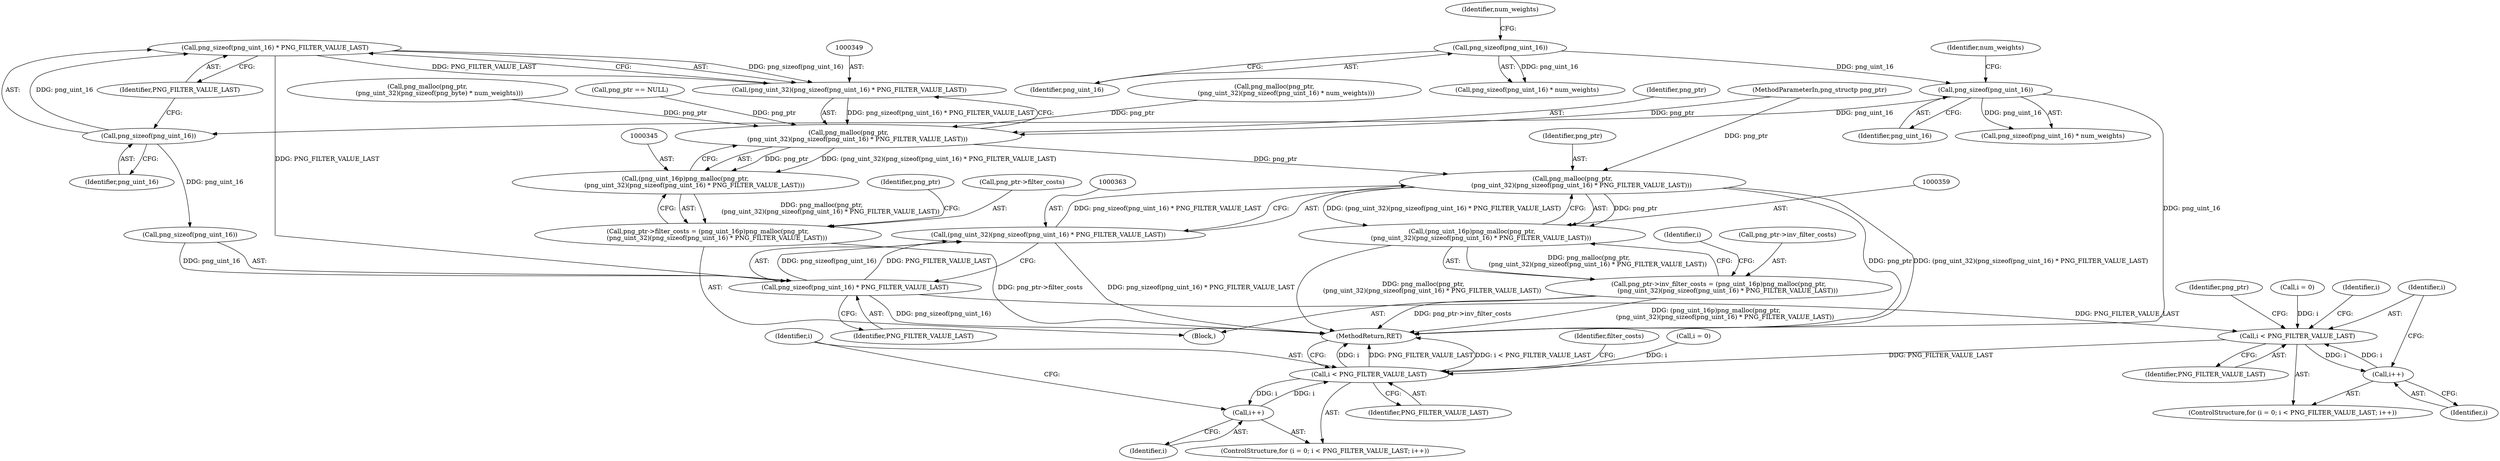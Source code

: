digraph "1_Chrome_7f3d85b096f66870a15b37c2f40b219b2e292693_26@API" {
"1000350" [label="(Call,png_sizeof(png_uint_16) * PNG_FILTER_VALUE_LAST)"];
"1000351" [label="(Call,png_sizeof(png_uint_16))"];
"1000241" [label="(Call,png_sizeof(png_uint_16))"];
"1000227" [label="(Call,png_sizeof(png_uint_16))"];
"1000348" [label="(Call,(png_uint_32)(png_sizeof(png_uint_16) * PNG_FILTER_VALUE_LAST))"];
"1000346" [label="(Call,png_malloc(png_ptr,\n         (png_uint_32)(png_sizeof(png_uint_16) * PNG_FILTER_VALUE_LAST)))"];
"1000344" [label="(Call,(png_uint_16p)png_malloc(png_ptr,\n         (png_uint_32)(png_sizeof(png_uint_16) * PNG_FILTER_VALUE_LAST)))"];
"1000340" [label="(Call,png_ptr->filter_costs = (png_uint_16p)png_malloc(png_ptr,\n         (png_uint_32)(png_sizeof(png_uint_16) * PNG_FILTER_VALUE_LAST)))"];
"1000360" [label="(Call,png_malloc(png_ptr,\n         (png_uint_32)(png_sizeof(png_uint_16) * PNG_FILTER_VALUE_LAST)))"];
"1000358" [label="(Call,(png_uint_16p)png_malloc(png_ptr,\n         (png_uint_32)(png_sizeof(png_uint_16) * PNG_FILTER_VALUE_LAST)))"];
"1000354" [label="(Call,png_ptr->inv_filter_costs = (png_uint_16p)png_malloc(png_ptr,\n         (png_uint_32)(png_sizeof(png_uint_16) * PNG_FILTER_VALUE_LAST)))"];
"1000364" [label="(Call,png_sizeof(png_uint_16) * PNG_FILTER_VALUE_LAST)"];
"1000362" [label="(Call,(png_uint_32)(png_sizeof(png_uint_16) * PNG_FILTER_VALUE_LAST))"];
"1000372" [label="(Call,i < PNG_FILTER_VALUE_LAST)"];
"1000375" [label="(Call,i++)"];
"1000395" [label="(Call,i < PNG_FILTER_VALUE_LAST)"];
"1000398" [label="(Call,i++)"];
"1000347" [label="(Identifier,png_ptr)"];
"1000361" [label="(Identifier,png_ptr)"];
"1000351" [label="(Call,png_sizeof(png_uint_16))"];
"1000227" [label="(Call,png_sizeof(png_uint_16))"];
"1000372" [label="(Call,i < PNG_FILTER_VALUE_LAST)"];
"1000404" [label="(Identifier,filter_costs)"];
"1000365" [label="(Call,png_sizeof(png_uint_16))"];
"1000362" [label="(Call,(png_uint_32)(png_sizeof(png_uint_16) * PNG_FILTER_VALUE_LAST))"];
"1000467" [label="(MethodReturn,RET)"];
"1000339" [label="(Block,)"];
"1000375" [label="(Call,i++)"];
"1000184" [label="(Call,png_malloc(png_ptr,\n            (png_uint_32)(png_sizeof(png_byte) * num_weights)))"];
"1000353" [label="(Identifier,PNG_FILTER_VALUE_LAST)"];
"1000370" [label="(Identifier,i)"];
"1000364" [label="(Call,png_sizeof(png_uint_16) * PNG_FILTER_VALUE_LAST)"];
"1000229" [label="(Identifier,num_weights)"];
"1000241" [label="(Call,png_sizeof(png_uint_16))"];
"1000340" [label="(Call,png_ptr->filter_costs = (png_uint_16p)png_malloc(png_ptr,\n         (png_uint_32)(png_sizeof(png_uint_16) * PNG_FILTER_VALUE_LAST)))"];
"1000373" [label="(Identifier,i)"];
"1000355" [label="(Call,png_ptr->inv_filter_costs)"];
"1000243" [label="(Identifier,num_weights)"];
"1000374" [label="(Identifier,PNG_FILTER_VALUE_LAST)"];
"1000393" [label="(Identifier,i)"];
"1000396" [label="(Identifier,i)"];
"1000392" [label="(Call,i = 0)"];
"1000356" [label="(Identifier,png_ptr)"];
"1000228" [label="(Identifier,png_uint_16)"];
"1000242" [label="(Identifier,png_uint_16)"];
"1000358" [label="(Call,(png_uint_16p)png_malloc(png_ptr,\n         (png_uint_32)(png_sizeof(png_uint_16) * PNG_FILTER_VALUE_LAST)))"];
"1000395" [label="(Call,i < PNG_FILTER_VALUE_LAST)"];
"1000367" [label="(Identifier,PNG_FILTER_VALUE_LAST)"];
"1000360" [label="(Call,png_malloc(png_ptr,\n         (png_uint_32)(png_sizeof(png_uint_16) * PNG_FILTER_VALUE_LAST)))"];
"1000115" [label="(Call,png_ptr == NULL)"];
"1000391" [label="(ControlStructure,for (i = 0; i < PNG_FILTER_VALUE_LAST; i++))"];
"1000350" [label="(Call,png_sizeof(png_uint_16) * PNG_FILTER_VALUE_LAST)"];
"1000104" [label="(MethodParameterIn,png_structp png_ptr)"];
"1000397" [label="(Identifier,PNG_FILTER_VALUE_LAST)"];
"1000341" [label="(Call,png_ptr->filter_costs)"];
"1000398" [label="(Call,i++)"];
"1000352" [label="(Identifier,png_uint_16)"];
"1000376" [label="(Identifier,i)"];
"1000354" [label="(Call,png_ptr->inv_filter_costs = (png_uint_16p)png_malloc(png_ptr,\n         (png_uint_32)(png_sizeof(png_uint_16) * PNG_FILTER_VALUE_LAST)))"];
"1000368" [label="(ControlStructure,for (i = 0; i < PNG_FILTER_VALUE_LAST; i++))"];
"1000226" [label="(Call,png_sizeof(png_uint_16) * num_weights)"];
"1000346" [label="(Call,png_malloc(png_ptr,\n         (png_uint_32)(png_sizeof(png_uint_16) * PNG_FILTER_VALUE_LAST)))"];
"1000381" [label="(Identifier,png_ptr)"];
"1000240" [label="(Call,png_sizeof(png_uint_16) * num_weights)"];
"1000344" [label="(Call,(png_uint_16p)png_malloc(png_ptr,\n         (png_uint_32)(png_sizeof(png_uint_16) * PNG_FILTER_VALUE_LAST)))"];
"1000348" [label="(Call,(png_uint_32)(png_sizeof(png_uint_16) * PNG_FILTER_VALUE_LAST))"];
"1000236" [label="(Call,png_malloc(png_ptr,\n            (png_uint_32)(png_sizeof(png_uint_16) * num_weights)))"];
"1000369" [label="(Call,i = 0)"];
"1000399" [label="(Identifier,i)"];
"1000350" -> "1000348"  [label="AST: "];
"1000350" -> "1000353"  [label="CFG: "];
"1000351" -> "1000350"  [label="AST: "];
"1000353" -> "1000350"  [label="AST: "];
"1000348" -> "1000350"  [label="CFG: "];
"1000350" -> "1000348"  [label="DDG: png_sizeof(png_uint_16)"];
"1000350" -> "1000348"  [label="DDG: PNG_FILTER_VALUE_LAST"];
"1000351" -> "1000350"  [label="DDG: png_uint_16"];
"1000350" -> "1000364"  [label="DDG: PNG_FILTER_VALUE_LAST"];
"1000351" -> "1000352"  [label="CFG: "];
"1000352" -> "1000351"  [label="AST: "];
"1000353" -> "1000351"  [label="CFG: "];
"1000241" -> "1000351"  [label="DDG: png_uint_16"];
"1000351" -> "1000365"  [label="DDG: png_uint_16"];
"1000241" -> "1000240"  [label="AST: "];
"1000241" -> "1000242"  [label="CFG: "];
"1000242" -> "1000241"  [label="AST: "];
"1000243" -> "1000241"  [label="CFG: "];
"1000241" -> "1000467"  [label="DDG: png_uint_16"];
"1000241" -> "1000240"  [label="DDG: png_uint_16"];
"1000227" -> "1000241"  [label="DDG: png_uint_16"];
"1000227" -> "1000226"  [label="AST: "];
"1000227" -> "1000228"  [label="CFG: "];
"1000228" -> "1000227"  [label="AST: "];
"1000229" -> "1000227"  [label="CFG: "];
"1000227" -> "1000226"  [label="DDG: png_uint_16"];
"1000348" -> "1000346"  [label="AST: "];
"1000349" -> "1000348"  [label="AST: "];
"1000346" -> "1000348"  [label="CFG: "];
"1000348" -> "1000346"  [label="DDG: png_sizeof(png_uint_16) * PNG_FILTER_VALUE_LAST"];
"1000346" -> "1000344"  [label="AST: "];
"1000347" -> "1000346"  [label="AST: "];
"1000344" -> "1000346"  [label="CFG: "];
"1000346" -> "1000344"  [label="DDG: png_ptr"];
"1000346" -> "1000344"  [label="DDG: (png_uint_32)(png_sizeof(png_uint_16) * PNG_FILTER_VALUE_LAST)"];
"1000236" -> "1000346"  [label="DDG: png_ptr"];
"1000184" -> "1000346"  [label="DDG: png_ptr"];
"1000115" -> "1000346"  [label="DDG: png_ptr"];
"1000104" -> "1000346"  [label="DDG: png_ptr"];
"1000346" -> "1000360"  [label="DDG: png_ptr"];
"1000344" -> "1000340"  [label="AST: "];
"1000345" -> "1000344"  [label="AST: "];
"1000340" -> "1000344"  [label="CFG: "];
"1000344" -> "1000340"  [label="DDG: png_malloc(png_ptr,\n         (png_uint_32)(png_sizeof(png_uint_16) * PNG_FILTER_VALUE_LAST))"];
"1000340" -> "1000339"  [label="AST: "];
"1000341" -> "1000340"  [label="AST: "];
"1000356" -> "1000340"  [label="CFG: "];
"1000340" -> "1000467"  [label="DDG: png_ptr->filter_costs"];
"1000360" -> "1000358"  [label="AST: "];
"1000360" -> "1000362"  [label="CFG: "];
"1000361" -> "1000360"  [label="AST: "];
"1000362" -> "1000360"  [label="AST: "];
"1000358" -> "1000360"  [label="CFG: "];
"1000360" -> "1000467"  [label="DDG: png_ptr"];
"1000360" -> "1000467"  [label="DDG: (png_uint_32)(png_sizeof(png_uint_16) * PNG_FILTER_VALUE_LAST)"];
"1000360" -> "1000358"  [label="DDG: png_ptr"];
"1000360" -> "1000358"  [label="DDG: (png_uint_32)(png_sizeof(png_uint_16) * PNG_FILTER_VALUE_LAST)"];
"1000104" -> "1000360"  [label="DDG: png_ptr"];
"1000362" -> "1000360"  [label="DDG: png_sizeof(png_uint_16) * PNG_FILTER_VALUE_LAST"];
"1000358" -> "1000354"  [label="AST: "];
"1000359" -> "1000358"  [label="AST: "];
"1000354" -> "1000358"  [label="CFG: "];
"1000358" -> "1000467"  [label="DDG: png_malloc(png_ptr,\n         (png_uint_32)(png_sizeof(png_uint_16) * PNG_FILTER_VALUE_LAST))"];
"1000358" -> "1000354"  [label="DDG: png_malloc(png_ptr,\n         (png_uint_32)(png_sizeof(png_uint_16) * PNG_FILTER_VALUE_LAST))"];
"1000354" -> "1000339"  [label="AST: "];
"1000355" -> "1000354"  [label="AST: "];
"1000370" -> "1000354"  [label="CFG: "];
"1000354" -> "1000467"  [label="DDG: (png_uint_16p)png_malloc(png_ptr,\n         (png_uint_32)(png_sizeof(png_uint_16) * PNG_FILTER_VALUE_LAST))"];
"1000354" -> "1000467"  [label="DDG: png_ptr->inv_filter_costs"];
"1000364" -> "1000362"  [label="AST: "];
"1000364" -> "1000367"  [label="CFG: "];
"1000365" -> "1000364"  [label="AST: "];
"1000367" -> "1000364"  [label="AST: "];
"1000362" -> "1000364"  [label="CFG: "];
"1000364" -> "1000467"  [label="DDG: png_sizeof(png_uint_16)"];
"1000364" -> "1000362"  [label="DDG: png_sizeof(png_uint_16)"];
"1000364" -> "1000362"  [label="DDG: PNG_FILTER_VALUE_LAST"];
"1000365" -> "1000364"  [label="DDG: png_uint_16"];
"1000364" -> "1000372"  [label="DDG: PNG_FILTER_VALUE_LAST"];
"1000363" -> "1000362"  [label="AST: "];
"1000362" -> "1000467"  [label="DDG: png_sizeof(png_uint_16) * PNG_FILTER_VALUE_LAST"];
"1000372" -> "1000368"  [label="AST: "];
"1000372" -> "1000374"  [label="CFG: "];
"1000373" -> "1000372"  [label="AST: "];
"1000374" -> "1000372"  [label="AST: "];
"1000381" -> "1000372"  [label="CFG: "];
"1000393" -> "1000372"  [label="CFG: "];
"1000375" -> "1000372"  [label="DDG: i"];
"1000369" -> "1000372"  [label="DDG: i"];
"1000372" -> "1000375"  [label="DDG: i"];
"1000372" -> "1000395"  [label="DDG: PNG_FILTER_VALUE_LAST"];
"1000375" -> "1000368"  [label="AST: "];
"1000375" -> "1000376"  [label="CFG: "];
"1000376" -> "1000375"  [label="AST: "];
"1000373" -> "1000375"  [label="CFG: "];
"1000395" -> "1000391"  [label="AST: "];
"1000395" -> "1000397"  [label="CFG: "];
"1000396" -> "1000395"  [label="AST: "];
"1000397" -> "1000395"  [label="AST: "];
"1000404" -> "1000395"  [label="CFG: "];
"1000467" -> "1000395"  [label="CFG: "];
"1000395" -> "1000467"  [label="DDG: i"];
"1000395" -> "1000467"  [label="DDG: PNG_FILTER_VALUE_LAST"];
"1000395" -> "1000467"  [label="DDG: i < PNG_FILTER_VALUE_LAST"];
"1000392" -> "1000395"  [label="DDG: i"];
"1000398" -> "1000395"  [label="DDG: i"];
"1000395" -> "1000398"  [label="DDG: i"];
"1000398" -> "1000391"  [label="AST: "];
"1000398" -> "1000399"  [label="CFG: "];
"1000399" -> "1000398"  [label="AST: "];
"1000396" -> "1000398"  [label="CFG: "];
}
